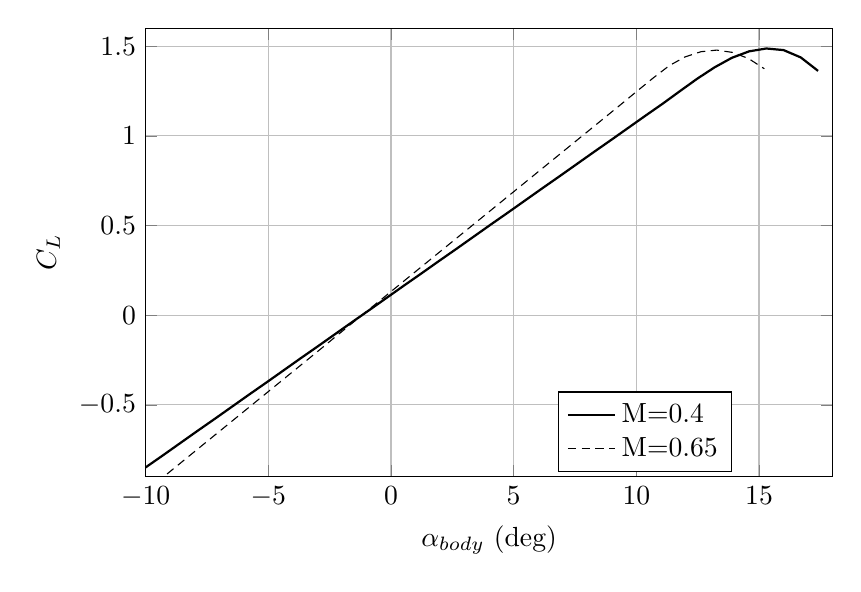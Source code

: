 %CL vs Alpha clean WING
\begin{tikzpicture}

\begin{axis}[
width=0.85\textwidth,
height=0.6\textwidth,
scaled ticks=false, tick label style={/pgf/number format/fixed},
xmin=-10,
xmax=18,
xlabel={$\alpha_{body}$ (deg)},
xmajorgrids,
ymin=-0.9,
ymax=1.6,
ylabel={$C_L$ },
ymajorgrids,
legend style={at={(0.6,0.1)},anchor=west,draw=black,fill=white,legend cell align=left},
legend entries = {M=0.4\\M=0.65\\}
]

\addplot [
color=black,
thick
]
table[row sep=crcr]{
-10.0	-0.849\\
-9.297	-0.782\\
-8.595	-0.714\\
-7.892	-0.646\\
-7.189	-0.579\\
-6.486	-0.511\\
-5.784	-0.443\\
-5.081	-0.376\\
-4.378	-0.308\\
-3.676	-0.24\\
-2.973	-0.173\\
-2.27	-0.105\\
-1.567	-0.037\\
-0.865	0.03\\
-0.162	0.098\\
0.541	0.166\\
1.244	0.233\\
1.946	0.301\\
2.649	0.368\\
3.352	0.436\\
4.054	0.504\\
4.757	0.571\\
5.46	0.639\\
6.163	0.707\\
6.865	0.774\\
7.568	0.842\\
8.271	0.91\\
8.973	0.977\\
9.676	1.045\\
10.379	1.113\\
11.082	1.18\\
11.784	1.25\\
12.487	1.319\\
13.19	1.382\\
13.893	1.435\\
14.595	1.471\\
15.298	1.487\\
16.001	1.478\\
16.703	1.437\\
17.406	1.362\\
};
\addplot [
color=black,
densely dashed
]
table[row sep=crcr]{
-10.0	-0.983\\
-9.353	-0.911\\
-8.707	-0.839\\
-8.06	-0.767\\
-7.414	-0.695\\
-6.767	-0.623\\
-6.12	-0.551\\
-5.474	-0.479\\
-4.827	-0.407\\
-4.181	-0.335\\
-3.534	-0.263\\
-2.887	-0.191\\
-2.241	-0.118\\
-1.594	-0.046\\
-0.948	0.026\\
-0.301	0.098\\
0.346	0.17\\
0.992	0.242\\
1.639	0.314\\
2.285	0.386\\
2.932	0.458\\
3.579	0.53\\
4.225	0.602\\
4.872	0.674\\
5.518	0.746\\
6.165	0.818\\
6.811	0.89\\
7.458	0.962\\
8.105	1.034\\
8.751	1.106\\
9.398	1.178\\
10.044	1.251\\
10.691	1.323\\
11.338	1.391\\
11.984	1.44\\
12.631	1.469\\
13.277	1.478\\
13.924	1.465\\
14.571	1.431\\
15.217	1.374\\
};
\end{axis}
\end{tikzpicture}%
